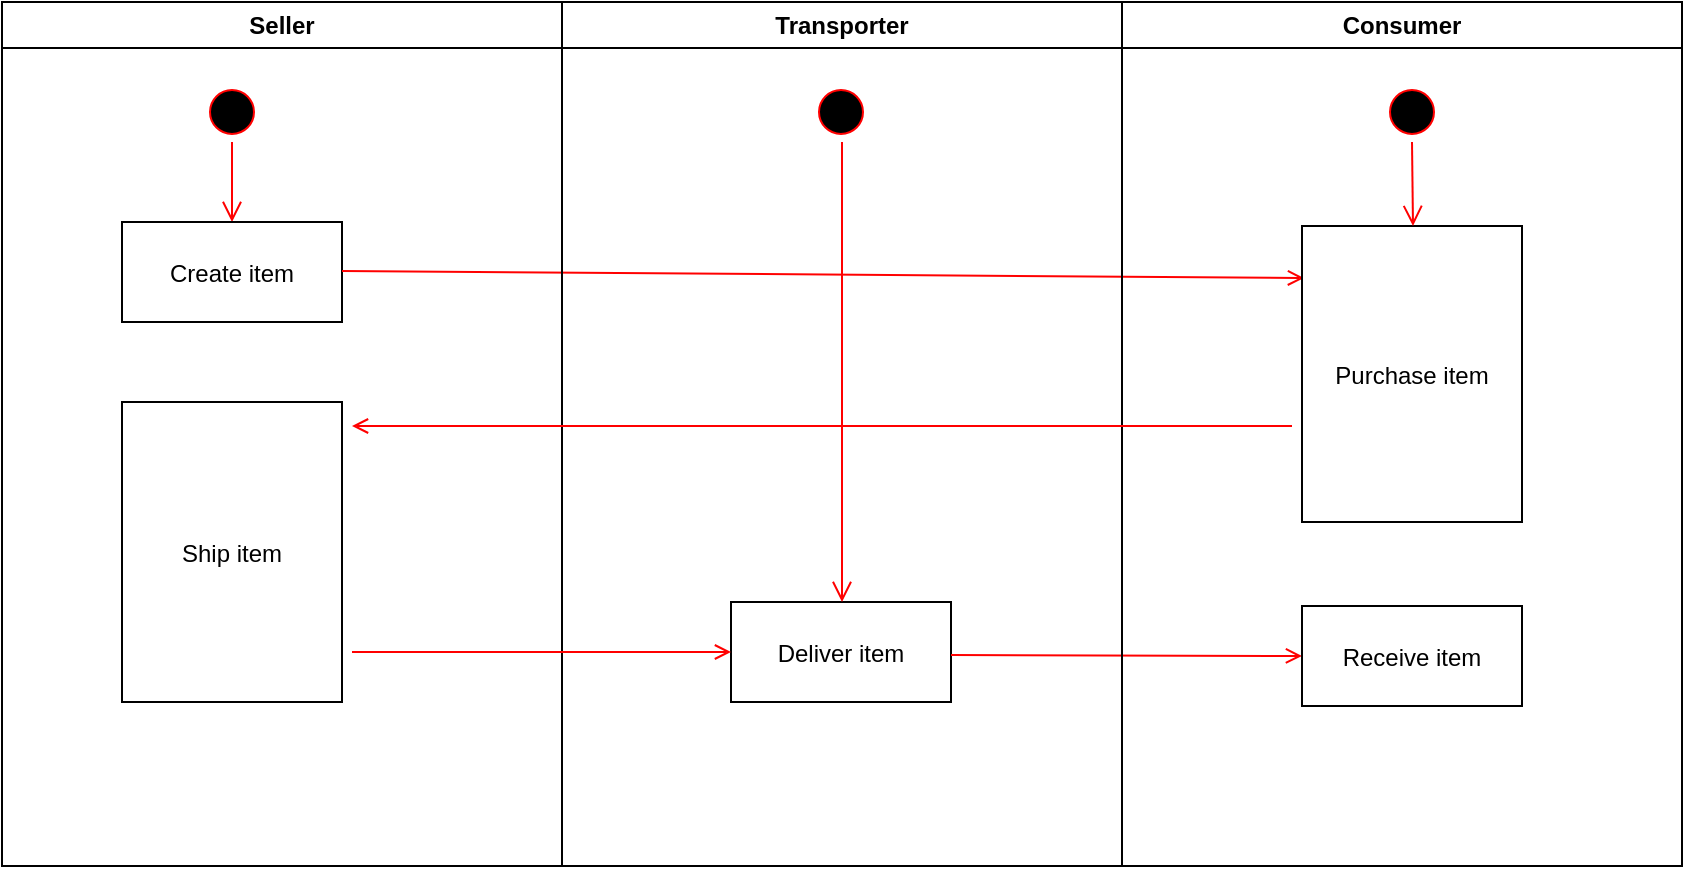 <mxfile version="10.8.4" type="device"><diagram name="Page-1" id="e7e014a7-5840-1c2e-5031-d8a46d1fe8dd"><mxGraphModel dx="918" dy="616" grid="1" gridSize="10" guides="1" tooltips="1" connect="1" arrows="1" fold="1" page="1" pageScale="1" pageWidth="1169" pageHeight="826" background="#ffffff" math="0" shadow="0"><root><mxCell id="0"/><mxCell id="1" parent="0"/><mxCell id="2" value="Seller" style="swimlane;whiteSpace=wrap" parent="1" vertex="1"><mxGeometry x="165" y="128" width="280" height="432" as="geometry"/></mxCell><mxCell id="5" value="" style="ellipse;shape=startState;fillColor=#000000;strokeColor=#ff0000;" parent="2" vertex="1"><mxGeometry x="100" y="40" width="30" height="30" as="geometry"/></mxCell><mxCell id="6" value="" style="edgeStyle=elbowEdgeStyle;elbow=horizontal;verticalAlign=bottom;endArrow=open;endSize=8;strokeColor=#FF0000;endFill=1;rounded=0" parent="2" source="5" target="7" edge="1"><mxGeometry x="100" y="40" as="geometry"><mxPoint x="115" y="110" as="targetPoint"/></mxGeometry></mxCell><mxCell id="7" value="Create item" style="" parent="2" vertex="1"><mxGeometry x="60" y="110" width="110" height="50" as="geometry"/></mxCell><mxCell id="8" value="Ship item" style="" parent="2" vertex="1"><mxGeometry x="60" y="200" width="110" height="150" as="geometry"/></mxCell><mxCell id="GWBr1KAshznxaLHmJKy7-44" value="" style="endArrow=open;strokeColor=#FF0000;endFill=1;rounded=0;entryX=0.009;entryY=0.176;entryDx=0;entryDy=0;entryPerimeter=0;" edge="1" parent="2" target="33"><mxGeometry relative="1" as="geometry"><mxPoint x="170" y="134.5" as="sourcePoint"/><mxPoint x="300" y="134.5" as="targetPoint"/></mxGeometry></mxCell><mxCell id="3" value="Transporter" style="swimlane;whiteSpace=wrap" parent="1" vertex="1"><mxGeometry x="445" y="128" width="280" height="432" as="geometry"/></mxCell><mxCell id="13" value="" style="ellipse;shape=startState;fillColor=#000000;strokeColor=#ff0000;" parent="3" vertex="1"><mxGeometry x="124.5" y="40" width="30" height="30" as="geometry"/></mxCell><mxCell id="GWBr1KAshznxaLHmJKy7-46" value="Deliver item" style="" vertex="1" parent="3"><mxGeometry x="84.5" y="300" width="110" height="50" as="geometry"/></mxCell><mxCell id="GWBr1KAshznxaLHmJKy7-49" value="" style="endArrow=open;strokeColor=#FF0000;endFill=1;rounded=0;entryX=0;entryY=0.5;entryDx=0;entryDy=0;" edge="1" parent="3" target="10"><mxGeometry relative="1" as="geometry"><mxPoint x="194.5" y="326.5" as="sourcePoint"/><mxPoint x="384.5" y="326.5" as="targetPoint"/></mxGeometry></mxCell><mxCell id="4" value="Consumer" style="swimlane;whiteSpace=wrap" parent="1" vertex="1"><mxGeometry x="725" y="128" width="280" height="432" as="geometry"/></mxCell><mxCell id="33" value="Purchase item" style="" parent="4" vertex="1"><mxGeometry x="90" y="112" width="110" height="148" as="geometry"/></mxCell><mxCell id="GWBr1KAshznxaLHmJKy7-41" value="" style="ellipse;shape=startState;fillColor=#000000;strokeColor=#ff0000;" vertex="1" parent="4"><mxGeometry x="130" y="40" width="30" height="30" as="geometry"/></mxCell><mxCell id="GWBr1KAshznxaLHmJKy7-43" value="" style="edgeStyle=elbowEdgeStyle;elbow=horizontal;verticalAlign=bottom;endArrow=open;endSize=8;strokeColor=#FF0000;endFill=1;rounded=0;exitX=0.5;exitY=1;exitDx=0;exitDy=0;" edge="1" parent="4" source="GWBr1KAshznxaLHmJKy7-41"><mxGeometry x="-34.5" y="-88" as="geometry"><mxPoint x="145.5" y="112" as="targetPoint"/><mxPoint x="145.5" y="72" as="sourcePoint"/></mxGeometry></mxCell><mxCell id="10" value="Receive item" style="" parent="4" vertex="1"><mxGeometry x="90" y="302" width="110" height="50" as="geometry"/></mxCell><mxCell id="GWBr1KAshznxaLHmJKy7-45" value="" style="endArrow=open;strokeColor=#FF0000;endFill=1;rounded=0;" edge="1" parent="1"><mxGeometry relative="1" as="geometry"><mxPoint x="810" y="340" as="sourcePoint"/><mxPoint x="340" y="340" as="targetPoint"/></mxGeometry></mxCell><mxCell id="GWBr1KAshznxaLHmJKy7-47" value="" style="endArrow=open;strokeColor=#FF0000;endFill=1;rounded=0;entryX=0;entryY=0.5;entryDx=0;entryDy=0;" edge="1" parent="1" target="GWBr1KAshznxaLHmJKy7-46"><mxGeometry relative="1" as="geometry"><mxPoint x="340" y="453" as="sourcePoint"/><mxPoint x="1060.5" y="571.5" as="targetPoint"/></mxGeometry></mxCell><mxCell id="GWBr1KAshznxaLHmJKy7-48" value="" style="edgeStyle=elbowEdgeStyle;elbow=horizontal;verticalAlign=bottom;endArrow=open;endSize=8;strokeColor=#FF0000;endFill=1;rounded=0;exitX=0.5;exitY=1;exitDx=0;exitDy=0;entryX=0.5;entryY=0;entryDx=0;entryDy=0;" edge="1" parent="1" target="GWBr1KAshznxaLHmJKy7-46"><mxGeometry x="-319.5" y="-88" as="geometry"><mxPoint x="585.5" y="240" as="targetPoint"/><mxPoint x="585" y="198" as="sourcePoint"/></mxGeometry></mxCell></root></mxGraphModel></diagram></mxfile>